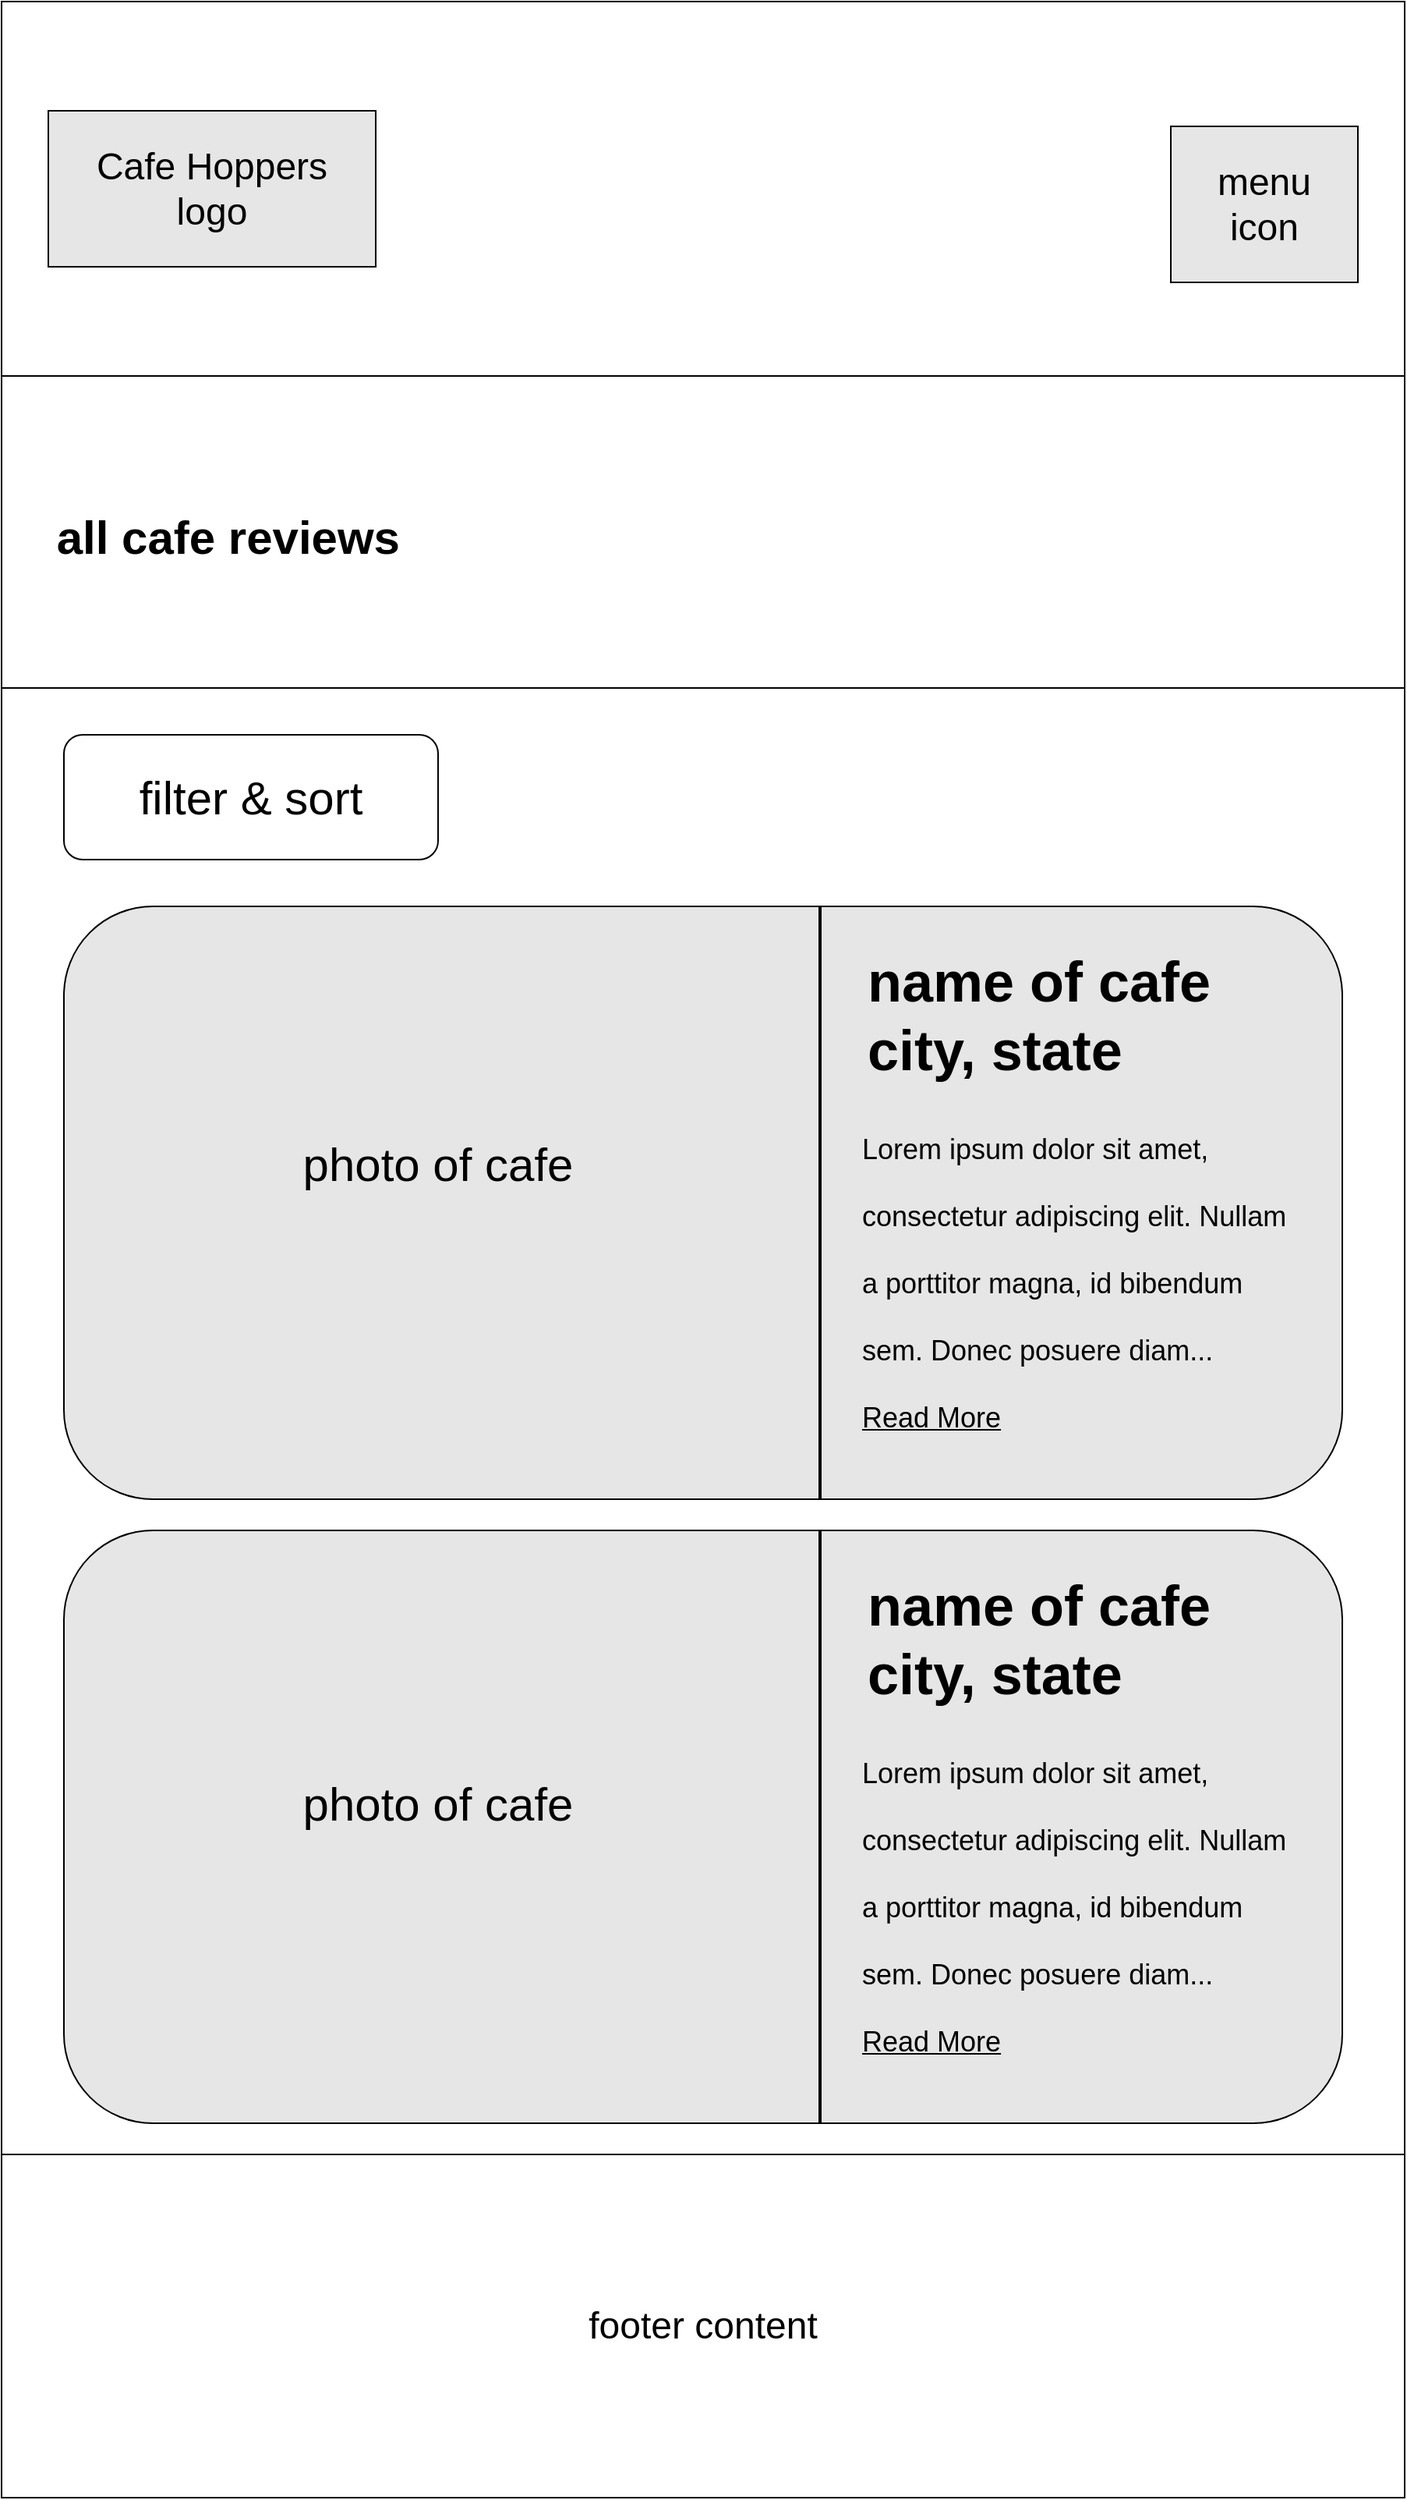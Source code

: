 <mxfile version="20.0.1" type="github">
  <diagram id="QWaLk7IN20cdrfLnV8OY" name="Page-1">
    <mxGraphModel dx="1165" dy="1710" grid="1" gridSize="10" guides="1" tooltips="1" connect="1" arrows="1" fold="1" page="1" pageScale="1" pageWidth="900" pageHeight="1600" background="#FFFFFF" math="0" shadow="0">
      <root>
        <mxCell id="0" />
        <mxCell id="1" parent="0" />
        <mxCell id="qiCiA2myx4UJtC2wgqbX-6" value="" style="rounded=0;whiteSpace=wrap;html=1;fontSize=24;fillColor=#FFFFFF;" parent="1" vertex="1">
          <mxGeometry width="900" height="240" as="geometry" />
        </mxCell>
        <mxCell id="qiCiA2myx4UJtC2wgqbX-1" value="&lt;font style=&quot;font-size: 24px;&quot;&gt;Cafe Hoppers&lt;br&gt;logo&lt;/font&gt;" style="rounded=0;whiteSpace=wrap;html=1;fillColor=#E6E6E6;" parent="1" vertex="1">
          <mxGeometry x="30" y="70" width="210" height="100" as="geometry" />
        </mxCell>
        <mxCell id="qiCiA2myx4UJtC2wgqbX-7" value="menu&lt;br&gt;icon" style="rounded=0;whiteSpace=wrap;html=1;fontSize=24;fillColor=#E6E6E6;" parent="1" vertex="1">
          <mxGeometry x="750" y="80" width="120" height="100" as="geometry" />
        </mxCell>
        <mxCell id="qiCiA2myx4UJtC2wgqbX-10" value="footer content" style="rounded=0;whiteSpace=wrap;html=1;fontSize=24;fillColor=#FFFFFF;" parent="1" vertex="1">
          <mxGeometry y="1380" width="900" height="220" as="geometry" />
        </mxCell>
        <mxCell id="alxngudCPENM9emR9nhb-4" value="    all cafe reviews" style="swimlane;startSize=200;fontSize=30;align=left;" parent="1" vertex="1">
          <mxGeometry y="240" width="900" height="1140" as="geometry" />
        </mxCell>
        <mxCell id="alxngudCPENM9emR9nhb-20" value="filter &amp;amp; sort" style="rounded=1;whiteSpace=wrap;html=1;fontSize=30;" parent="alxngudCPENM9emR9nhb-4" vertex="1">
          <mxGeometry x="40" y="230" width="240" height="80" as="geometry" />
        </mxCell>
        <mxCell id="alxngudCPENM9emR9nhb-27" value="" style="rounded=1;whiteSpace=wrap;html=1;fontSize=30;fillColor=#E6E6E6;" parent="alxngudCPENM9emR9nhb-4" vertex="1">
          <mxGeometry x="40" y="340" width="820" height="380" as="geometry" />
        </mxCell>
        <mxCell id="alxngudCPENM9emR9nhb-28" value="" style="rounded=1;whiteSpace=wrap;html=1;fontSize=30;fillColor=#E6E6E6;" parent="alxngudCPENM9emR9nhb-4" vertex="1">
          <mxGeometry x="40" y="740" width="820" height="380" as="geometry" />
        </mxCell>
        <mxCell id="alxngudCPENM9emR9nhb-29" value="" style="line;strokeWidth=2;direction=south;html=1;fontSize=30;" parent="alxngudCPENM9emR9nhb-4" vertex="1">
          <mxGeometry x="520" y="340" width="10" height="380" as="geometry" />
        </mxCell>
        <mxCell id="alxngudCPENM9emR9nhb-30" value="" style="line;strokeWidth=2;direction=south;html=1;fontSize=30;" parent="alxngudCPENM9emR9nhb-4" vertex="1">
          <mxGeometry x="520" y="740" width="10" height="380" as="geometry" />
        </mxCell>
        <mxCell id="alxngudCPENM9emR9nhb-31" value="photo of cafe" style="text;html=1;strokeColor=none;fillColor=none;align=center;verticalAlign=middle;whiteSpace=wrap;rounded=0;fontSize=30;" parent="alxngudCPENM9emR9nhb-4" vertex="1">
          <mxGeometry x="180" y="490" width="200" height="30" as="geometry" />
        </mxCell>
        <mxCell id="alxngudCPENM9emR9nhb-32" value="photo of cafe" style="text;html=1;strokeColor=none;fillColor=none;align=center;verticalAlign=middle;whiteSpace=wrap;rounded=0;fontSize=30;" parent="alxngudCPENM9emR9nhb-4" vertex="1">
          <mxGeometry x="130" y="900" width="300" height="30" as="geometry" />
        </mxCell>
        <mxCell id="alxngudCPENM9emR9nhb-33" value="&lt;div style=&quot;text-align: left; font-size: 36px;&quot;&gt;&lt;span style=&quot;background-color: initial;&quot;&gt;&lt;font style=&quot;font-size: 36px;&quot;&gt;name of cafe&lt;/font&gt;&lt;/span&gt;&lt;/div&gt;&lt;div style=&quot;text-align: left; font-size: 36px;&quot;&gt;&lt;span style=&quot;background-color: initial;&quot;&gt;&lt;font style=&quot;font-size: 36px;&quot;&gt;city, state&lt;/font&gt;&lt;/span&gt;&lt;/div&gt;" style="text;strokeColor=none;fillColor=none;html=1;fontSize=24;fontStyle=1;verticalAlign=middle;align=center;" parent="alxngudCPENM9emR9nhb-4" vertex="1">
          <mxGeometry x="530" y="370" width="270" height="80" as="geometry" />
        </mxCell>
        <mxCell id="alxngudCPENM9emR9nhb-34" value="&lt;div style=&quot;text-align: left; font-size: 36px;&quot;&gt;&lt;span style=&quot;background-color: initial;&quot;&gt;&lt;font style=&quot;font-size: 36px;&quot;&gt;name of cafe&lt;/font&gt;&lt;/span&gt;&lt;/div&gt;&lt;div style=&quot;text-align: left; font-size: 36px;&quot;&gt;&lt;span style=&quot;background-color: initial;&quot;&gt;&lt;font style=&quot;font-size: 36px;&quot;&gt;city, state&lt;/font&gt;&lt;/span&gt;&lt;/div&gt;" style="text;strokeColor=none;fillColor=none;html=1;fontSize=24;fontStyle=1;verticalAlign=middle;align=center;" parent="alxngudCPENM9emR9nhb-4" vertex="1">
          <mxGeometry x="530" y="770" width="270" height="80" as="geometry" />
        </mxCell>
        <mxCell id="alxngudCPENM9emR9nhb-37" value="&lt;span style=&quot;&quot;&gt;&lt;font style=&quot;font-size: 18px; line-height: 0.9;&quot;&gt;Lorem ipsum dolor sit amet, consectetur adipiscing elit. Nullam a porttitor magna, id bibendum sem. Donec posuere diam...&lt;br&gt;&lt;u&gt;Read More&lt;/u&gt;&lt;br&gt;&lt;/font&gt;&lt;/span&gt;" style="text;html=1;strokeColor=none;fillColor=none;align=left;verticalAlign=middle;whiteSpace=wrap;rounded=0;fontSize=36;" parent="alxngudCPENM9emR9nhb-4" vertex="1">
          <mxGeometry x="550" y="860" width="280" height="230" as="geometry" />
        </mxCell>
        <mxCell id="alxngudCPENM9emR9nhb-38" value="&lt;span style=&quot;&quot;&gt;&lt;font style=&quot;font-size: 18px; line-height: 0.9;&quot;&gt;Lorem ipsum dolor sit amet, consectetur adipiscing elit. Nullam a porttitor magna, id bibendum sem. Donec posuere diam...&lt;br&gt;&lt;u&gt;Read More&lt;/u&gt;&lt;br&gt;&lt;/font&gt;&lt;/span&gt;" style="text;html=1;strokeColor=none;fillColor=none;align=left;verticalAlign=middle;whiteSpace=wrap;rounded=0;fontSize=36;" parent="alxngudCPENM9emR9nhb-4" vertex="1">
          <mxGeometry x="550" y="460" width="280" height="230" as="geometry" />
        </mxCell>
      </root>
    </mxGraphModel>
  </diagram>
</mxfile>
